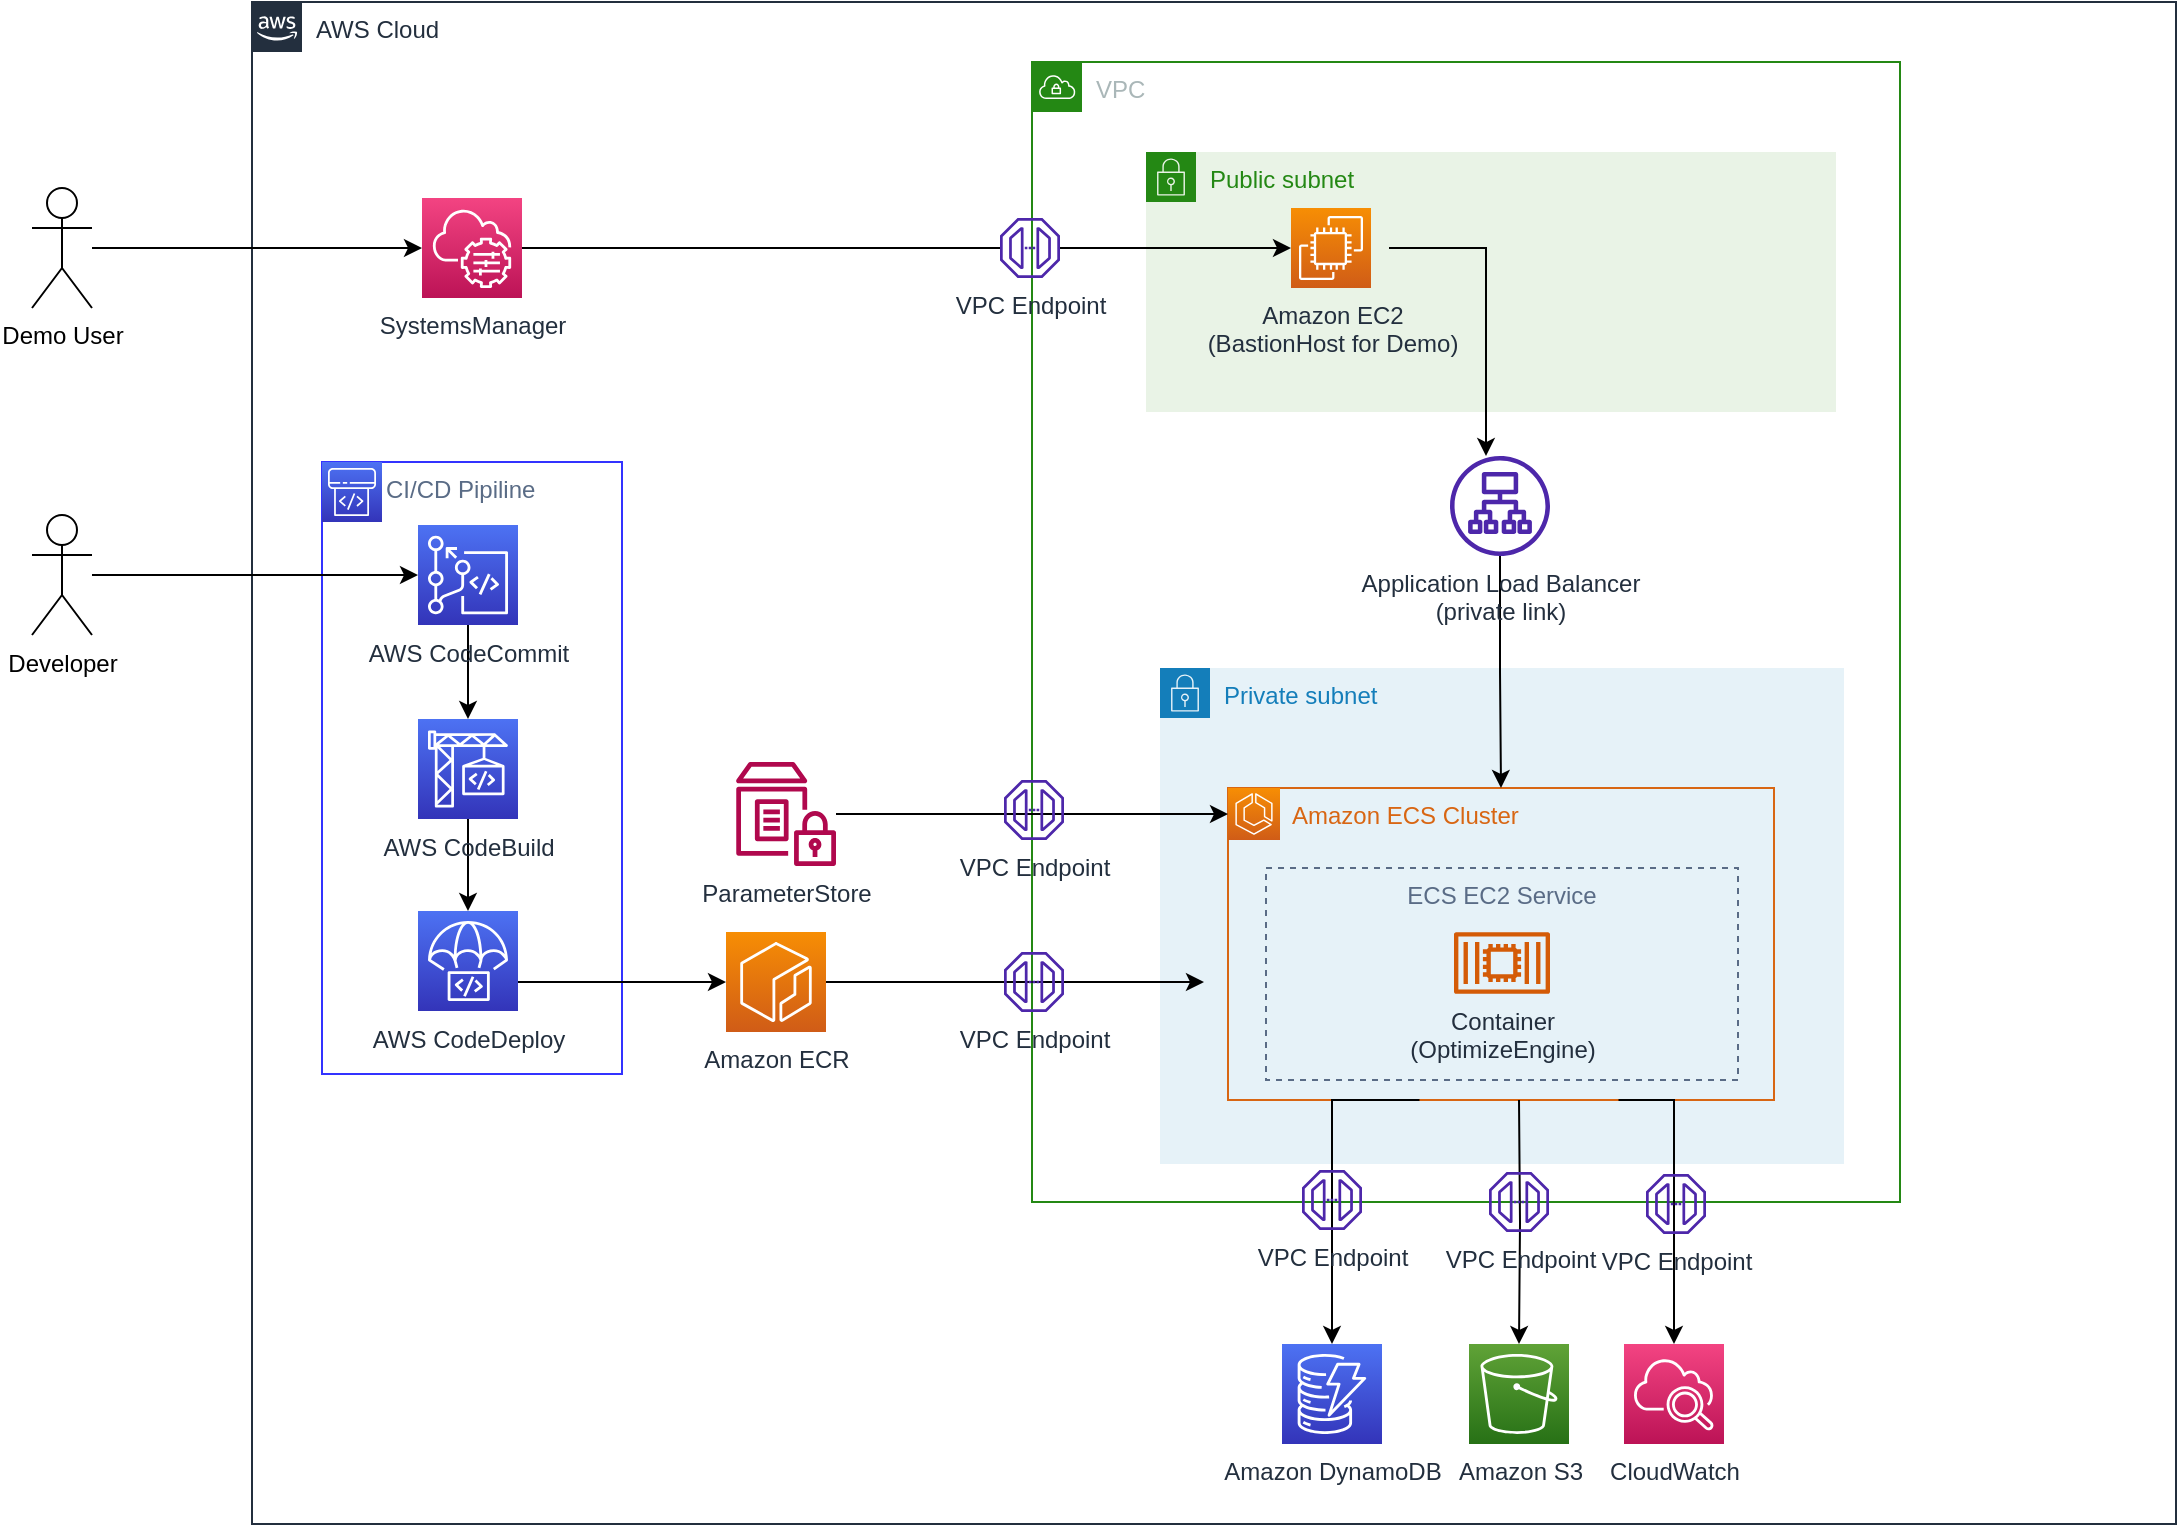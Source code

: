 <mxfile version="20.6.2" type="device"><diagram id="tTbjePEmGTfPA2mESG4W" name="페이지-1"><mxGraphModel dx="1474" dy="791" grid="0" gridSize="10" guides="1" tooltips="1" connect="1" arrows="1" fold="1" page="1" pageScale="1" pageWidth="1390" pageHeight="980" math="0" shadow="0"><root><mxCell id="0"/><mxCell id="1" parent="0"/><mxCell id="_mOtXu2hPDbkzJUR0vja-1" value="AWS Cloud" style="points=[[0,0],[0.25,0],[0.5,0],[0.75,0],[1,0],[1,0.25],[1,0.5],[1,0.75],[1,1],[0.75,1],[0.5,1],[0.25,1],[0,1],[0,0.75],[0,0.5],[0,0.25]];outlineConnect=0;gradientColor=none;html=1;whiteSpace=wrap;fontSize=12;fontStyle=0;container=1;pointerEvents=0;collapsible=0;recursiveResize=0;shape=mxgraph.aws4.group;grIcon=mxgraph.aws4.group_aws_cloud_alt;strokeColor=#232F3E;fillColor=none;verticalAlign=top;align=left;spacingLeft=30;fontColor=#232F3E;dashed=0;" parent="1" vertex="1"><mxGeometry x="179" y="49" width="962" height="761" as="geometry"/></mxCell><mxCell id="_mOtXu2hPDbkzJUR0vja-2" value="VPC" style="points=[[0,0],[0.25,0],[0.5,0],[0.75,0],[1,0],[1,0.25],[1,0.5],[1,0.75],[1,1],[0.75,1],[0.5,1],[0.25,1],[0,1],[0,0.75],[0,0.5],[0,0.25]];outlineConnect=0;gradientColor=none;html=1;whiteSpace=wrap;fontSize=12;fontStyle=0;container=1;pointerEvents=0;collapsible=0;recursiveResize=0;shape=mxgraph.aws4.group;grIcon=mxgraph.aws4.group_vpc;strokeColor=#248814;fillColor=none;verticalAlign=top;align=left;spacingLeft=30;fontColor=#AAB7B8;dashed=0;" parent="_mOtXu2hPDbkzJUR0vja-1" vertex="1"><mxGeometry x="390" y="30" width="434" height="570" as="geometry"/></mxCell><mxCell id="_mOtXu2hPDbkzJUR0vja-3" value="Private subnet" style="points=[[0,0],[0.25,0],[0.5,0],[0.75,0],[1,0],[1,0.25],[1,0.5],[1,0.75],[1,1],[0.75,1],[0.5,1],[0.25,1],[0,1],[0,0.75],[0,0.5],[0,0.25]];outlineConnect=0;gradientColor=none;html=1;whiteSpace=wrap;fontSize=12;fontStyle=0;container=1;pointerEvents=0;collapsible=0;recursiveResize=0;shape=mxgraph.aws4.group;grIcon=mxgraph.aws4.group_security_group;grStroke=0;strokeColor=#147EBA;fillColor=#E6F2F8;verticalAlign=top;align=left;spacingLeft=30;fontColor=#147EBA;dashed=0;" parent="_mOtXu2hPDbkzJUR0vja-2" vertex="1"><mxGeometry x="64" y="303" width="342" height="248" as="geometry"/></mxCell><mxCell id="_mOtXu2hPDbkzJUR0vja-4" value="Amazon ECS Cluster" style="points=[[0,0],[0.25,0],[0.5,0],[0.75,0],[1,0],[1,0.25],[1,0.5],[1,0.75],[1,1],[0.75,1],[0.5,1],[0.25,1],[0,1],[0,0.75],[0,0.5],[0,0.25]];outlineConnect=0;gradientColor=none;html=1;whiteSpace=wrap;fontSize=12;fontStyle=0;container=1;pointerEvents=0;collapsible=0;recursiveResize=0;shape=mxgraph.aws4.group;grIcon=mxgraph.aws4.group_elastic_beanstalk;strokeColor=#D86613;fillColor=none;verticalAlign=top;align=left;spacingLeft=30;fontColor=#D86613;dashed=0;" parent="_mOtXu2hPDbkzJUR0vja-3" vertex="1"><mxGeometry x="34" y="60" width="273" height="156" as="geometry"/></mxCell><mxCell id="_mOtXu2hPDbkzJUR0vja-5" value="" style="sketch=0;points=[[0,0,0],[0.25,0,0],[0.5,0,0],[0.75,0,0],[1,0,0],[0,1,0],[0.25,1,0],[0.5,1,0],[0.75,1,0],[1,1,0],[0,0.25,0],[0,0.5,0],[0,0.75,0],[1,0.25,0],[1,0.5,0],[1,0.75,0]];outlineConnect=0;fontColor=#232F3E;gradientColor=#F78E04;gradientDirection=north;fillColor=#D05C17;strokeColor=#ffffff;dashed=0;verticalLabelPosition=bottom;verticalAlign=top;align=center;html=1;fontSize=12;fontStyle=0;aspect=fixed;shape=mxgraph.aws4.resourceIcon;resIcon=mxgraph.aws4.ecs;" parent="_mOtXu2hPDbkzJUR0vja-4" vertex="1"><mxGeometry width="26" height="26" as="geometry"/></mxCell><mxCell id="_mOtXu2hPDbkzJUR0vja-6" value="ECS EC2 Service" style="fillColor=none;strokeColor=#5A6C86;dashed=1;verticalAlign=top;fontStyle=0;fontColor=#5A6C86;" parent="_mOtXu2hPDbkzJUR0vja-4" vertex="1"><mxGeometry x="19" y="40" width="236" height="106" as="geometry"/></mxCell><mxCell id="_mOtXu2hPDbkzJUR0vja-7" value="Container&lt;br&gt;(OptimizeEngine)" style="sketch=0;outlineConnect=0;fontColor=#232F3E;gradientColor=none;fillColor=#D45B07;strokeColor=none;dashed=0;verticalLabelPosition=bottom;verticalAlign=top;align=center;html=1;fontSize=12;fontStyle=0;aspect=fixed;pointerEvents=1;shape=mxgraph.aws4.container_2;" parent="_mOtXu2hPDbkzJUR0vja-4" vertex="1"><mxGeometry x="113" y="72" width="48" height="31" as="geometry"/></mxCell><mxCell id="_mOtXu2hPDbkzJUR0vja-8" style="edgeStyle=orthogonalEdgeStyle;rounded=0;orthogonalLoop=1;jettySize=auto;html=1;" parent="_mOtXu2hPDbkzJUR0vja-2" source="_mOtXu2hPDbkzJUR0vja-9" target="_mOtXu2hPDbkzJUR0vja-4" edge="1"><mxGeometry relative="1" as="geometry"/></mxCell><mxCell id="_mOtXu2hPDbkzJUR0vja-9" value="Application Load Balancer&lt;br&gt;(private link)" style="sketch=0;outlineConnect=0;fontColor=#232F3E;gradientColor=none;fillColor=#4D27AA;strokeColor=none;dashed=0;verticalLabelPosition=bottom;verticalAlign=top;align=center;html=1;fontSize=12;fontStyle=0;aspect=fixed;pointerEvents=1;shape=mxgraph.aws4.application_load_balancer;" parent="_mOtXu2hPDbkzJUR0vja-2" vertex="1"><mxGeometry x="209" y="197" width="50" height="50" as="geometry"/></mxCell><mxCell id="_mOtXu2hPDbkzJUR0vja-10" value="Public subnet" style="points=[[0,0],[0.25,0],[0.5,0],[0.75,0],[1,0],[1,0.25],[1,0.5],[1,0.75],[1,1],[0.75,1],[0.5,1],[0.25,1],[0,1],[0,0.75],[0,0.5],[0,0.25]];outlineConnect=0;gradientColor=none;html=1;whiteSpace=wrap;fontSize=12;fontStyle=0;container=1;pointerEvents=0;collapsible=0;recursiveResize=0;shape=mxgraph.aws4.group;grIcon=mxgraph.aws4.group_security_group;grStroke=0;strokeColor=#248814;fillColor=#E9F3E6;verticalAlign=top;align=left;spacingLeft=30;fontColor=#248814;dashed=0;" parent="_mOtXu2hPDbkzJUR0vja-2" vertex="1"><mxGeometry x="57" y="45" width="345" height="130" as="geometry"/></mxCell><mxCell id="_mOtXu2hPDbkzJUR0vja-11" value="Amazon EC2&lt;br&gt;(BastionHost for Demo)" style="sketch=0;points=[[0,0,0],[0.25,0,0],[0.5,0,0],[0.75,0,0],[1,0,0],[0,1,0],[0.25,1,0],[0.5,1,0],[0.75,1,0],[1,1,0],[0,0.25,0],[0,0.5,0],[0,0.75,0],[1,0.25,0],[1,0.5,0],[1,0.75,0]];outlineConnect=0;fontColor=#232F3E;gradientColor=#F78E04;gradientDirection=north;fillColor=#D05C17;strokeColor=#ffffff;dashed=0;verticalLabelPosition=bottom;verticalAlign=top;align=center;html=1;fontSize=12;fontStyle=0;aspect=fixed;shape=mxgraph.aws4.resourceIcon;resIcon=mxgraph.aws4.ec2;" parent="_mOtXu2hPDbkzJUR0vja-10" vertex="1"><mxGeometry x="72.5" y="28" width="40" height="40" as="geometry"/></mxCell><mxCell id="_mOtXu2hPDbkzJUR0vja-13" style="edgeStyle=orthogonalEdgeStyle;rounded=0;orthogonalLoop=1;jettySize=auto;html=1;exitX=1;exitY=0.5;exitDx=0;exitDy=0;exitPerimeter=0;" parent="_mOtXu2hPDbkzJUR0vja-2" edge="1"><mxGeometry relative="1" as="geometry"><mxPoint x="178.5" y="93" as="sourcePoint"/><mxPoint x="227" y="197.001" as="targetPoint"/><Array as="points"><mxPoint x="227" y="93"/></Array></mxGeometry></mxCell><mxCell id="_mOtXu2hPDbkzJUR0vja-15" value="Amazon S3" style="sketch=0;points=[[0,0,0],[0.25,0,0],[0.5,0,0],[0.75,0,0],[1,0,0],[0,1,0],[0.25,1,0],[0.5,1,0],[0.75,1,0],[1,1,0],[0,0.25,0],[0,0.5,0],[0,0.75,0],[1,0.25,0],[1,0.5,0],[1,0.75,0]];outlineConnect=0;fontColor=#232F3E;gradientColor=#60A337;gradientDirection=north;fillColor=#277116;strokeColor=#ffffff;dashed=0;verticalLabelPosition=bottom;verticalAlign=top;align=center;html=1;fontSize=12;fontStyle=0;aspect=fixed;shape=mxgraph.aws4.resourceIcon;resIcon=mxgraph.aws4.s3;" parent="_mOtXu2hPDbkzJUR0vja-1" vertex="1"><mxGeometry x="608.5" y="671" width="50" height="50" as="geometry"/></mxCell><mxCell id="_mOtXu2hPDbkzJUR0vja-16" value="Amazon DynamoDB" style="sketch=0;points=[[0,0,0],[0.25,0,0],[0.5,0,0],[0.75,0,0],[1,0,0],[0,1,0],[0.25,1,0],[0.5,1,0],[0.75,1,0],[1,1,0],[0,0.25,0],[0,0.5,0],[0,0.75,0],[1,0.25,0],[1,0.5,0],[1,0.75,0]];outlineConnect=0;fontColor=#232F3E;gradientColor=#4D72F3;gradientDirection=north;fillColor=#3334B9;strokeColor=#ffffff;dashed=0;verticalLabelPosition=bottom;verticalAlign=top;align=center;html=1;fontSize=12;fontStyle=0;aspect=fixed;shape=mxgraph.aws4.resourceIcon;resIcon=mxgraph.aws4.dynamodb;" parent="_mOtXu2hPDbkzJUR0vja-1" vertex="1"><mxGeometry x="515" y="671" width="50" height="50" as="geometry"/></mxCell><mxCell id="_mOtXu2hPDbkzJUR0vja-17" value="CloudWatch" style="sketch=0;points=[[0,0,0],[0.25,0,0],[0.5,0,0],[0.75,0,0],[1,0,0],[0,1,0],[0.25,1,0],[0.5,1,0],[0.75,1,0],[1,1,0],[0,0.25,0],[0,0.5,0],[0,0.75,0],[1,0.25,0],[1,0.5,0],[1,0.75,0]];points=[[0,0,0],[0.25,0,0],[0.5,0,0],[0.75,0,0],[1,0,0],[0,1,0],[0.25,1,0],[0.5,1,0],[0.75,1,0],[1,1,0],[0,0.25,0],[0,0.5,0],[0,0.75,0],[1,0.25,0],[1,0.5,0],[1,0.75,0]];outlineConnect=0;fontColor=#232F3E;gradientColor=#F34482;gradientDirection=north;fillColor=#BC1356;strokeColor=#ffffff;dashed=0;verticalLabelPosition=bottom;verticalAlign=top;align=center;html=1;fontSize=12;fontStyle=0;aspect=fixed;shape=mxgraph.aws4.resourceIcon;resIcon=mxgraph.aws4.cloudwatch_2;" parent="_mOtXu2hPDbkzJUR0vja-1" vertex="1"><mxGeometry x="686" y="671" width="50" height="50" as="geometry"/></mxCell><mxCell id="_mOtXu2hPDbkzJUR0vja-18" style="edgeStyle=orthogonalEdgeStyle;rounded=0;orthogonalLoop=1;jettySize=auto;html=1;entryX=0.5;entryY=0;entryDx=0;entryDy=0;entryPerimeter=0;exitX=0.75;exitY=1;exitDx=0;exitDy=0;" parent="_mOtXu2hPDbkzJUR0vja-1" target="_mOtXu2hPDbkzJUR0vja-17" edge="1"><mxGeometry relative="1" as="geometry"><mxPoint x="683.25" y="549" as="sourcePoint"/><Array as="points"><mxPoint x="711" y="549"/></Array></mxGeometry></mxCell><mxCell id="_mOtXu2hPDbkzJUR0vja-19" style="edgeStyle=orthogonalEdgeStyle;rounded=0;orthogonalLoop=1;jettySize=auto;html=1;entryX=0.5;entryY=0;entryDx=0;entryDy=0;entryPerimeter=0;" parent="_mOtXu2hPDbkzJUR0vja-1" target="_mOtXu2hPDbkzJUR0vja-15" edge="1"><mxGeometry relative="1" as="geometry"><mxPoint x="633.5" y="549" as="sourcePoint"/></mxGeometry></mxCell><mxCell id="_mOtXu2hPDbkzJUR0vja-20" style="edgeStyle=orthogonalEdgeStyle;rounded=0;orthogonalLoop=1;jettySize=auto;html=1;exitX=0.25;exitY=1;exitDx=0;exitDy=0;entryX=0.5;entryY=0;entryDx=0;entryDy=0;entryPerimeter=0;" parent="_mOtXu2hPDbkzJUR0vja-1" target="_mOtXu2hPDbkzJUR0vja-16" edge="1"><mxGeometry relative="1" as="geometry"><mxPoint x="583.75" y="549" as="sourcePoint"/><Array as="points"><mxPoint x="540" y="549"/></Array></mxGeometry></mxCell><mxCell id="_mOtXu2hPDbkzJUR0vja-21" style="edgeStyle=orthogonalEdgeStyle;rounded=0;orthogonalLoop=1;jettySize=auto;html=1;entryX=0;entryY=0.5;entryDx=0;entryDy=0;entryPerimeter=0;startArrow=none;" parent="_mOtXu2hPDbkzJUR0vja-1" source="_mOtXu2hPDbkzJUR0vja-27" target="_mOtXu2hPDbkzJUR0vja-11" edge="1"><mxGeometry relative="1" as="geometry"/></mxCell><mxCell id="_mOtXu2hPDbkzJUR0vja-22" value="SystemsManager" style="sketch=0;points=[[0,0,0],[0.25,0,0],[0.5,0,0],[0.75,0,0],[1,0,0],[0,1,0],[0.25,1,0],[0.5,1,0],[0.75,1,0],[1,1,0],[0,0.25,0],[0,0.5,0],[0,0.75,0],[1,0.25,0],[1,0.5,0],[1,0.75,0]];points=[[0,0,0],[0.25,0,0],[0.5,0,0],[0.75,0,0],[1,0,0],[0,1,0],[0.25,1,0],[0.5,1,0],[0.75,1,0],[1,1,0],[0,0.25,0],[0,0.5,0],[0,0.75,0],[1,0.25,0],[1,0.5,0],[1,0.75,0]];outlineConnect=0;fontColor=#232F3E;gradientColor=#F34482;gradientDirection=north;fillColor=#BC1356;strokeColor=#ffffff;dashed=0;verticalLabelPosition=bottom;verticalAlign=top;align=center;html=1;fontSize=12;fontStyle=0;aspect=fixed;shape=mxgraph.aws4.resourceIcon;resIcon=mxgraph.aws4.systems_manager;" parent="_mOtXu2hPDbkzJUR0vja-1" vertex="1"><mxGeometry x="85" y="98" width="50" height="50" as="geometry"/></mxCell><mxCell id="_mOtXu2hPDbkzJUR0vja-23" style="edgeStyle=orthogonalEdgeStyle;rounded=0;orthogonalLoop=1;jettySize=auto;html=1;" parent="_mOtXu2hPDbkzJUR0vja-1" edge="1"><mxGeometry relative="1" as="geometry"><mxPoint x="287" y="490" as="sourcePoint"/><mxPoint x="476" y="490" as="targetPoint"/><Array as="points"><mxPoint x="426" y="490"/><mxPoint x="426" y="490"/></Array></mxGeometry></mxCell><mxCell id="_mOtXu2hPDbkzJUR0vja-24" value="Amazon ECR" style="sketch=0;points=[[0,0,0],[0.25,0,0],[0.5,0,0],[0.75,0,0],[1,0,0],[0,1,0],[0.25,1,0],[0.5,1,0],[0.75,1,0],[1,1,0],[0,0.25,0],[0,0.5,0],[0,0.75,0],[1,0.25,0],[1,0.5,0],[1,0.75,0]];outlineConnect=0;fontColor=#232F3E;gradientColor=#F78E04;gradientDirection=north;fillColor=#D05C17;strokeColor=#ffffff;dashed=0;verticalLabelPosition=bottom;verticalAlign=top;align=center;html=1;fontSize=12;fontStyle=0;aspect=fixed;shape=mxgraph.aws4.resourceIcon;resIcon=mxgraph.aws4.ecr;" parent="_mOtXu2hPDbkzJUR0vja-1" vertex="1"><mxGeometry x="237" y="465" width="50" height="50" as="geometry"/></mxCell><mxCell id="_mOtXu2hPDbkzJUR0vja-25" style="edgeStyle=orthogonalEdgeStyle;rounded=0;orthogonalLoop=1;jettySize=auto;html=1;" parent="_mOtXu2hPDbkzJUR0vja-1" source="_mOtXu2hPDbkzJUR0vja-26" target="_mOtXu2hPDbkzJUR0vja-5" edge="1"><mxGeometry relative="1" as="geometry"/></mxCell><mxCell id="_mOtXu2hPDbkzJUR0vja-26" value="ParameterStore" style="sketch=0;outlineConnect=0;fontColor=#232F3E;gradientColor=none;fillColor=#B0084D;strokeColor=none;dashed=0;verticalLabelPosition=bottom;verticalAlign=top;align=center;html=1;fontSize=12;fontStyle=0;aspect=fixed;pointerEvents=1;shape=mxgraph.aws4.parameter_store;" parent="_mOtXu2hPDbkzJUR0vja-1" vertex="1"><mxGeometry x="242" y="380" width="50" height="52" as="geometry"/></mxCell><mxCell id="_mOtXu2hPDbkzJUR0vja-27" value="VPC Endpoint" style="sketch=0;outlineConnect=0;fontColor=#232F3E;gradientColor=none;fillColor=#4D27AA;strokeColor=none;dashed=0;verticalLabelPosition=bottom;verticalAlign=top;align=center;html=1;fontSize=12;fontStyle=0;aspect=fixed;pointerEvents=1;shape=mxgraph.aws4.endpoint;" parent="_mOtXu2hPDbkzJUR0vja-1" vertex="1"><mxGeometry x="374" y="108" width="30" height="30" as="geometry"/></mxCell><mxCell id="_mOtXu2hPDbkzJUR0vja-28" value="" style="edgeStyle=orthogonalEdgeStyle;rounded=0;orthogonalLoop=1;jettySize=auto;html=1;entryX=0;entryY=0.5;entryDx=0;entryDy=0;entryPerimeter=0;endArrow=none;" parent="_mOtXu2hPDbkzJUR0vja-1" source="_mOtXu2hPDbkzJUR0vja-22" target="_mOtXu2hPDbkzJUR0vja-27" edge="1"><mxGeometry relative="1" as="geometry"><mxPoint x="277" y="232" as="sourcePoint"/><mxPoint x="501.5" y="232" as="targetPoint"/></mxGeometry></mxCell><mxCell id="_mOtXu2hPDbkzJUR0vja-29" value="VPC Endpoint" style="sketch=0;outlineConnect=0;fontColor=#232F3E;gradientColor=none;fillColor=#4D27AA;strokeColor=none;dashed=0;verticalLabelPosition=bottom;verticalAlign=top;align=center;html=1;fontSize=12;fontStyle=0;aspect=fixed;pointerEvents=1;shape=mxgraph.aws4.endpoint;" parent="_mOtXu2hPDbkzJUR0vja-1" vertex="1"><mxGeometry x="525" y="584" width="30" height="30" as="geometry"/></mxCell><mxCell id="_mOtXu2hPDbkzJUR0vja-30" value="VPC Endpoint" style="sketch=0;outlineConnect=0;fontColor=#232F3E;gradientColor=none;fillColor=#4D27AA;strokeColor=none;dashed=0;verticalLabelPosition=bottom;verticalAlign=top;align=center;html=1;fontSize=12;fontStyle=0;aspect=fixed;pointerEvents=1;shape=mxgraph.aws4.endpoint;" parent="_mOtXu2hPDbkzJUR0vja-1" vertex="1"><mxGeometry x="618.5" y="585" width="30" height="30" as="geometry"/></mxCell><mxCell id="_mOtXu2hPDbkzJUR0vja-31" value="VPC Endpoint" style="sketch=0;outlineConnect=0;fontColor=#232F3E;gradientColor=none;fillColor=#4D27AA;strokeColor=none;dashed=0;verticalLabelPosition=bottom;verticalAlign=top;align=center;html=1;fontSize=12;fontStyle=0;aspect=fixed;pointerEvents=1;shape=mxgraph.aws4.endpoint;" parent="_mOtXu2hPDbkzJUR0vja-1" vertex="1"><mxGeometry x="697" y="586" width="30" height="30" as="geometry"/></mxCell><mxCell id="_mOtXu2hPDbkzJUR0vja-32" value="VPC Endpoint" style="sketch=0;outlineConnect=0;fontColor=#232F3E;gradientColor=none;fillColor=#4D27AA;strokeColor=none;dashed=0;verticalLabelPosition=bottom;verticalAlign=top;align=center;html=1;fontSize=12;fontStyle=0;aspect=fixed;pointerEvents=1;shape=mxgraph.aws4.endpoint;" parent="_mOtXu2hPDbkzJUR0vja-1" vertex="1"><mxGeometry x="376" y="475" width="30" height="30" as="geometry"/></mxCell><mxCell id="_mOtXu2hPDbkzJUR0vja-33" value="VPC Endpoint" style="sketch=0;outlineConnect=0;fontColor=#232F3E;gradientColor=none;fillColor=#4D27AA;strokeColor=none;dashed=0;verticalLabelPosition=bottom;verticalAlign=top;align=center;html=1;fontSize=12;fontStyle=0;aspect=fixed;pointerEvents=1;shape=mxgraph.aws4.endpoint;" parent="_mOtXu2hPDbkzJUR0vja-1" vertex="1"><mxGeometry x="376" y="389" width="30" height="30" as="geometry"/></mxCell><mxCell id="_mOtXu2hPDbkzJUR0vja-34" value="CI/CD Pipiline" style="points=[[0,0],[0.25,0],[0.5,0],[0.75,0],[1,0],[1,0.25],[1,0.5],[1,0.75],[1,1],[0.75,1],[0.5,1],[0.25,1],[0,1],[0,0.75],[0,0.5],[0,0.25]];outlineConnect=0;gradientColor=none;html=1;whiteSpace=wrap;fontSize=12;fontStyle=0;container=1;pointerEvents=0;collapsible=0;recursiveResize=0;shape=mxgraph.aws4.group;grIcon=mxgraph.aws4.group_on_premise;strokeColor=#3333FF;fillColor=none;verticalAlign=top;align=left;spacingLeft=30;fontColor=#5A6C86;dashed=0;" parent="_mOtXu2hPDbkzJUR0vja-1" vertex="1"><mxGeometry x="35" y="230" width="150" height="306" as="geometry"/></mxCell><mxCell id="_mOtXu2hPDbkzJUR0vja-35" value="" style="sketch=0;points=[[0,0,0],[0.25,0,0],[0.5,0,0],[0.75,0,0],[1,0,0],[0,1,0],[0.25,1,0],[0.5,1,0],[0.75,1,0],[1,1,0],[0,0.25,0],[0,0.5,0],[0,0.75,0],[1,0.25,0],[1,0.5,0],[1,0.75,0]];outlineConnect=0;fontColor=#232F3E;gradientColor=#4D72F3;gradientDirection=north;fillColor=#3334B9;strokeColor=#ffffff;dashed=0;verticalLabelPosition=bottom;verticalAlign=top;align=center;html=1;fontSize=12;fontStyle=0;aspect=fixed;shape=mxgraph.aws4.resourceIcon;resIcon=mxgraph.aws4.codepipeline;" parent="_mOtXu2hPDbkzJUR0vja-34" vertex="1"><mxGeometry width="30" height="30" as="geometry"/></mxCell><mxCell id="_mOtXu2hPDbkzJUR0vja-36" style="edgeStyle=orthogonalEdgeStyle;rounded=0;orthogonalLoop=1;jettySize=auto;html=1;entryX=0.5;entryY=0;entryDx=0;entryDy=0;entryPerimeter=0;" parent="_mOtXu2hPDbkzJUR0vja-34" source="_mOtXu2hPDbkzJUR0vja-37" target="_mOtXu2hPDbkzJUR0vja-40" edge="1"><mxGeometry relative="1" as="geometry"/></mxCell><mxCell id="_mOtXu2hPDbkzJUR0vja-37" value="AWS CodeCommit" style="sketch=0;points=[[0,0,0],[0.25,0,0],[0.5,0,0],[0.75,0,0],[1,0,0],[0,1,0],[0.25,1,0],[0.5,1,0],[0.75,1,0],[1,1,0],[0,0.25,0],[0,0.5,0],[0,0.75,0],[1,0.25,0],[1,0.5,0],[1,0.75,0]];outlineConnect=0;fontColor=#232F3E;gradientColor=#4D72F3;gradientDirection=north;fillColor=#3334B9;strokeColor=#ffffff;dashed=0;verticalLabelPosition=bottom;verticalAlign=top;align=center;html=1;fontSize=12;fontStyle=0;aspect=fixed;shape=mxgraph.aws4.resourceIcon;resIcon=mxgraph.aws4.codecommit;" parent="_mOtXu2hPDbkzJUR0vja-34" vertex="1"><mxGeometry x="48" y="31.5" width="50" height="50" as="geometry"/></mxCell><mxCell id="_mOtXu2hPDbkzJUR0vja-38" value="AWS CodeDeploy" style="sketch=0;points=[[0,0,0],[0.25,0,0],[0.5,0,0],[0.75,0,0],[1,0,0],[0,1,0],[0.25,1,0],[0.5,1,0],[0.75,1,0],[1,1,0],[0,0.25,0],[0,0.5,0],[0,0.75,0],[1,0.25,0],[1,0.5,0],[1,0.75,0]];outlineConnect=0;fontColor=#232F3E;gradientColor=#4D72F3;gradientDirection=north;fillColor=#3334B9;strokeColor=#ffffff;dashed=0;verticalLabelPosition=bottom;verticalAlign=top;align=center;html=1;fontSize=12;fontStyle=0;aspect=fixed;shape=mxgraph.aws4.resourceIcon;resIcon=mxgraph.aws4.codedeploy;" parent="_mOtXu2hPDbkzJUR0vja-34" vertex="1"><mxGeometry x="48" y="224.5" width="50" height="50" as="geometry"/></mxCell><mxCell id="_mOtXu2hPDbkzJUR0vja-39" style="edgeStyle=orthogonalEdgeStyle;rounded=0;orthogonalLoop=1;jettySize=auto;html=1;entryX=0.5;entryY=0;entryDx=0;entryDy=0;entryPerimeter=0;" parent="_mOtXu2hPDbkzJUR0vja-34" source="_mOtXu2hPDbkzJUR0vja-40" target="_mOtXu2hPDbkzJUR0vja-38" edge="1"><mxGeometry relative="1" as="geometry"/></mxCell><mxCell id="_mOtXu2hPDbkzJUR0vja-40" value="AWS CodeBuild" style="sketch=0;points=[[0,0,0],[0.25,0,0],[0.5,0,0],[0.75,0,0],[1,0,0],[0,1,0],[0.25,1,0],[0.5,1,0],[0.75,1,0],[1,1,0],[0,0.25,0],[0,0.5,0],[0,0.75,0],[1,0.25,0],[1,0.5,0],[1,0.75,0]];outlineConnect=0;fontColor=#232F3E;gradientColor=#4D72F3;gradientDirection=north;fillColor=#3334B9;strokeColor=#ffffff;dashed=0;verticalLabelPosition=bottom;verticalAlign=top;align=center;html=1;fontSize=12;fontStyle=0;aspect=fixed;shape=mxgraph.aws4.resourceIcon;resIcon=mxgraph.aws4.codebuild;" parent="_mOtXu2hPDbkzJUR0vja-34" vertex="1"><mxGeometry x="48" y="128.5" width="50" height="50" as="geometry"/></mxCell><mxCell id="_mOtXu2hPDbkzJUR0vja-41" style="edgeStyle=orthogonalEdgeStyle;rounded=0;orthogonalLoop=1;jettySize=auto;html=1;" parent="_mOtXu2hPDbkzJUR0vja-1" source="_mOtXu2hPDbkzJUR0vja-38" target="_mOtXu2hPDbkzJUR0vja-24" edge="1"><mxGeometry relative="1" as="geometry"><Array as="points"><mxPoint x="158" y="490"/><mxPoint x="158" y="490"/></Array></mxGeometry></mxCell><mxCell id="_mOtXu2hPDbkzJUR0vja-45" style="edgeStyle=orthogonalEdgeStyle;rounded=0;orthogonalLoop=1;jettySize=auto;html=1;" parent="1" source="_mOtXu2hPDbkzJUR0vja-46" target="_mOtXu2hPDbkzJUR0vja-37" edge="1"><mxGeometry relative="1" as="geometry"/></mxCell><mxCell id="_mOtXu2hPDbkzJUR0vja-46" value="Developer" style="shape=umlActor;verticalLabelPosition=bottom;verticalAlign=top;html=1;outlineConnect=0;fillColor=none;gradientColor=none;" parent="1" vertex="1"><mxGeometry x="69" y="305.5" width="30" height="60" as="geometry"/></mxCell><mxCell id="_mOtXu2hPDbkzJUR0vja-47" style="edgeStyle=orthogonalEdgeStyle;rounded=0;orthogonalLoop=1;jettySize=auto;html=1;" parent="1" source="_mOtXu2hPDbkzJUR0vja-48" target="_mOtXu2hPDbkzJUR0vja-22" edge="1"><mxGeometry relative="1" as="geometry"/></mxCell><mxCell id="_mOtXu2hPDbkzJUR0vja-48" value="Demo User" style="shape=umlActor;verticalLabelPosition=bottom;verticalAlign=top;html=1;outlineConnect=0;fillColor=none;gradientColor=none;" parent="1" vertex="1"><mxGeometry x="69" y="142" width="30" height="60" as="geometry"/></mxCell><mxCell id="_mOtXu2hPDbkzJUR0vja-49" style="edgeStyle=orthogonalEdgeStyle;rounded=0;orthogonalLoop=1;jettySize=auto;html=1;entryX=1;entryY=0.5;entryDx=0;entryDy=0;entryPerimeter=0;" parent="1" source="_mOtXu2hPDbkzJUR0vja-50" edge="1"><mxGeometry relative="1" as="geometry"><mxPoint x="1101" y="301" as="targetPoint"/></mxGeometry></mxCell></root></mxGraphModel></diagram></mxfile>